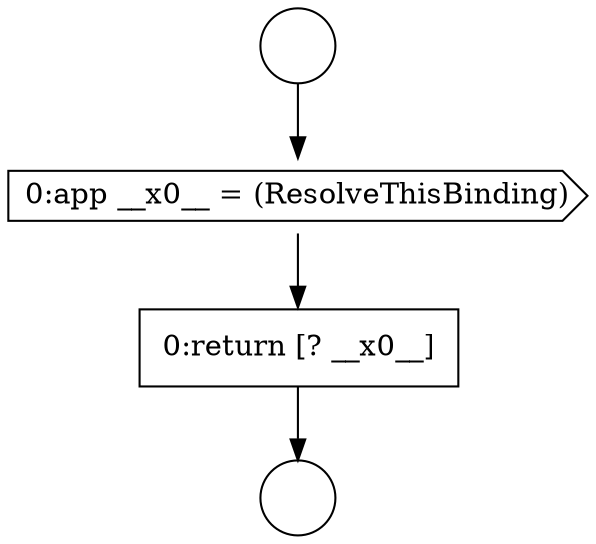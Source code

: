 digraph {
  node3221 [shape=circle label=" " color="black" fillcolor="white" style=filled]
  node3223 [shape=cds, label=<<font color="black">0:app __x0__ = (ResolveThisBinding)</font>> color="black" fillcolor="white" style=filled]
  node3224 [shape=none, margin=0, label=<<font color="black">
    <table border="0" cellborder="1" cellspacing="0" cellpadding="10">
      <tr><td align="left">0:return [? __x0__]</td></tr>
    </table>
  </font>> color="black" fillcolor="white" style=filled]
  node3222 [shape=circle label=" " color="black" fillcolor="white" style=filled]
  node3221 -> node3223 [ color="black"]
  node3223 -> node3224 [ color="black"]
  node3224 -> node3222 [ color="black"]
}
